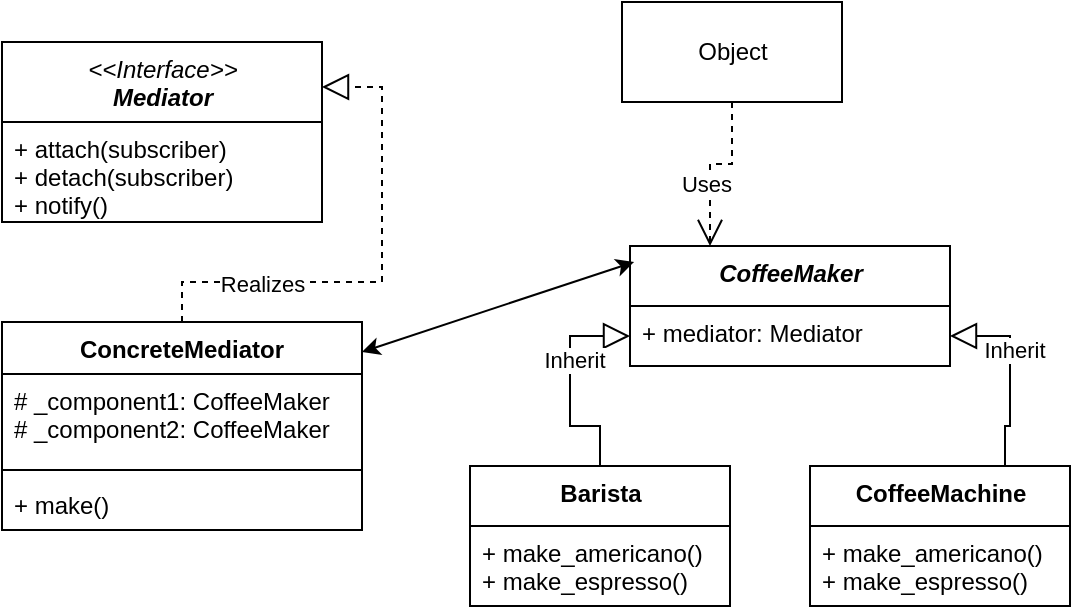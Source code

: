 <mxfile version="14.5.1" type="device"><diagram id="C5RBs43oDa-KdzZeNtuy" name="Page-1"><mxGraphModel dx="1350" dy="816" grid="1" gridSize="10" guides="1" tooltips="1" connect="1" arrows="1" fold="1" page="1" pageScale="1" pageWidth="827" pageHeight="1169" math="0" shadow="0"><root><mxCell id="WIyWlLk6GJQsqaUBKTNV-0"/><mxCell id="WIyWlLk6GJQsqaUBKTNV-1" parent="WIyWlLk6GJQsqaUBKTNV-0"/><mxCell id="ltD0L5GAbjy7FHJXa_ox-0" value="&amp;lt;&amp;lt;Interface&amp;gt;&amp;gt;&lt;br&gt;&lt;b&gt;Mediator&lt;/b&gt;" style="swimlane;fontStyle=2;align=center;verticalAlign=top;childLayout=stackLayout;horizontal=1;startSize=40;horizontalStack=0;resizeParent=1;resizeParentMax=0;resizeLast=0;collapsible=1;marginBottom=0;html=1;" vertex="1" parent="WIyWlLk6GJQsqaUBKTNV-1"><mxGeometry x="30" y="30" width="160" height="90" as="geometry"/></mxCell><mxCell id="ltD0L5GAbjy7FHJXa_ox-1" value="+ attach(subscriber)&#10;+ detach(subscriber)&#10;+ notify()" style="text;strokeColor=none;fillColor=none;align=left;verticalAlign=top;spacingLeft=4;spacingRight=4;overflow=hidden;rotatable=0;points=[[0,0.5],[1,0.5]];portConstraint=eastwest;" vertex="1" parent="ltD0L5GAbjy7FHJXa_ox-0"><mxGeometry y="40" width="160" height="50" as="geometry"/></mxCell><mxCell id="ltD0L5GAbjy7FHJXa_ox-2" value="ConcreteMediator" style="swimlane;fontStyle=1;align=center;verticalAlign=top;childLayout=stackLayout;horizontal=1;startSize=26;horizontalStack=0;resizeParent=1;resizeParentMax=0;resizeLast=0;collapsible=1;marginBottom=0;fontColor=#000000;" vertex="1" parent="WIyWlLk6GJQsqaUBKTNV-1"><mxGeometry x="30" y="170" width="180" height="104" as="geometry"/></mxCell><mxCell id="ltD0L5GAbjy7FHJXa_ox-3" value="# _component1: CoffeeMaker&#10;# _component2: CoffeeMaker" style="text;strokeColor=none;fillColor=none;align=left;verticalAlign=top;spacingLeft=4;spacingRight=4;overflow=hidden;rotatable=0;points=[[0,0.5],[1,0.5]];portConstraint=eastwest;" vertex="1" parent="ltD0L5GAbjy7FHJXa_ox-2"><mxGeometry y="26" width="180" height="44" as="geometry"/></mxCell><mxCell id="ltD0L5GAbjy7FHJXa_ox-4" value="" style="line;strokeWidth=1;fillColor=none;align=left;verticalAlign=middle;spacingTop=-1;spacingLeft=3;spacingRight=3;rotatable=0;labelPosition=right;points=[];portConstraint=eastwest;" vertex="1" parent="ltD0L5GAbjy7FHJXa_ox-2"><mxGeometry y="70" width="180" height="8" as="geometry"/></mxCell><mxCell id="ltD0L5GAbjy7FHJXa_ox-5" value="+ make()" style="text;strokeColor=none;fillColor=none;align=left;verticalAlign=top;spacingLeft=4;spacingRight=4;overflow=hidden;rotatable=0;points=[[0,0.5],[1,0.5]];portConstraint=eastwest;" vertex="1" parent="ltD0L5GAbjy7FHJXa_ox-2"><mxGeometry y="78" width="180" height="26" as="geometry"/></mxCell><mxCell id="ltD0L5GAbjy7FHJXa_ox-8" style="edgeStyle=orthogonalEdgeStyle;rounded=0;orthogonalLoop=1;jettySize=auto;html=1;exitX=0.5;exitY=0;exitDx=0;exitDy=0;entryX=1;entryY=0.25;entryDx=0;entryDy=0;endSize=11;startSize=11;endArrow=block;endFill=0;dashed=1;" edge="1" parent="WIyWlLk6GJQsqaUBKTNV-1" source="ltD0L5GAbjy7FHJXa_ox-2" target="ltD0L5GAbjy7FHJXa_ox-0"><mxGeometry relative="1" as="geometry"><mxPoint x="260" y="395" as="sourcePoint"/><mxPoint x="340" y="290" as="targetPoint"/></mxGeometry></mxCell><mxCell id="ltD0L5GAbjy7FHJXa_ox-9" value="Realizes" style="edgeLabel;html=1;align=center;verticalAlign=middle;resizable=0;points=[];fontColor=#000000;" vertex="1" connectable="0" parent="ltD0L5GAbjy7FHJXa_ox-8"><mxGeometry x="0.241" y="-2" relative="1" as="geometry"><mxPoint x="-62" y="34" as="offset"/></mxGeometry></mxCell><mxCell id="ltD0L5GAbjy7FHJXa_ox-10" value="&lt;b&gt;CoffeeMaker&lt;/b&gt;" style="swimlane;fontStyle=2;align=center;verticalAlign=top;childLayout=stackLayout;horizontal=1;startSize=30;horizontalStack=0;resizeParent=1;resizeParentMax=0;resizeLast=0;collapsible=1;marginBottom=0;html=1;" vertex="1" parent="WIyWlLk6GJQsqaUBKTNV-1"><mxGeometry x="344" y="132" width="160" height="60" as="geometry"/></mxCell><mxCell id="ltD0L5GAbjy7FHJXa_ox-11" value="+ mediator: Mediator" style="text;strokeColor=none;fillColor=none;align=left;verticalAlign=top;spacingLeft=4;spacingRight=4;overflow=hidden;rotatable=0;points=[[0,0.5],[1,0.5]];portConstraint=eastwest;" vertex="1" parent="ltD0L5GAbjy7FHJXa_ox-10"><mxGeometry y="30" width="160" height="30" as="geometry"/></mxCell><mxCell id="ltD0L5GAbjy7FHJXa_ox-12" value="&lt;b style=&quot;font-style: normal&quot;&gt;Barista&lt;/b&gt;" style="swimlane;fontStyle=2;align=center;verticalAlign=top;childLayout=stackLayout;horizontal=1;startSize=30;horizontalStack=0;resizeParent=1;resizeParentMax=0;resizeLast=0;collapsible=1;marginBottom=0;html=1;" vertex="1" parent="WIyWlLk6GJQsqaUBKTNV-1"><mxGeometry x="264" y="242" width="130" height="70" as="geometry"/></mxCell><mxCell id="ltD0L5GAbjy7FHJXa_ox-13" value="+ make_americano()&#10;+ make_espresso()" style="text;strokeColor=none;fillColor=none;align=left;verticalAlign=top;spacingLeft=4;spacingRight=4;overflow=hidden;rotatable=0;points=[[0,0.5],[1,0.5]];portConstraint=eastwest;" vertex="1" parent="ltD0L5GAbjy7FHJXa_ox-12"><mxGeometry y="30" width="130" height="40" as="geometry"/></mxCell><mxCell id="ltD0L5GAbjy7FHJXa_ox-14" value="&lt;span style=&quot;font-style: normal&quot;&gt;&lt;b&gt;CoffeeMachine&lt;/b&gt;&lt;/span&gt;" style="swimlane;fontStyle=2;align=center;verticalAlign=top;childLayout=stackLayout;horizontal=1;startSize=30;horizontalStack=0;resizeParent=1;resizeParentMax=0;resizeLast=0;collapsible=1;marginBottom=0;html=1;" vertex="1" parent="WIyWlLk6GJQsqaUBKTNV-1"><mxGeometry x="434" y="242" width="130" height="70" as="geometry"/></mxCell><mxCell id="ltD0L5GAbjy7FHJXa_ox-15" value="+ make_americano()&#10;+ make_espresso()" style="text;strokeColor=none;fillColor=none;align=left;verticalAlign=top;spacingLeft=4;spacingRight=4;overflow=hidden;rotatable=0;points=[[0,0.5],[1,0.5]];portConstraint=eastwest;" vertex="1" parent="ltD0L5GAbjy7FHJXa_ox-14"><mxGeometry y="30" width="130" height="40" as="geometry"/></mxCell><mxCell id="ltD0L5GAbjy7FHJXa_ox-16" style="edgeStyle=orthogonalEdgeStyle;rounded=0;orthogonalLoop=1;jettySize=auto;html=1;exitX=0.5;exitY=0;exitDx=0;exitDy=0;entryX=0;entryY=0.5;entryDx=0;entryDy=0;endSize=11;startSize=11;endArrow=block;endFill=0;" edge="1" parent="WIyWlLk6GJQsqaUBKTNV-1" source="ltD0L5GAbjy7FHJXa_ox-12" target="ltD0L5GAbjy7FHJXa_ox-11"><mxGeometry relative="1" as="geometry"><mxPoint x="394" y="517" as="sourcePoint"/><mxPoint x="474" y="412" as="targetPoint"/></mxGeometry></mxCell><mxCell id="ltD0L5GAbjy7FHJXa_ox-17" value="Inherit" style="edgeLabel;html=1;align=center;verticalAlign=middle;resizable=0;points=[];fontColor=#000000;" vertex="1" connectable="0" parent="ltD0L5GAbjy7FHJXa_ox-16"><mxGeometry x="0.241" y="-2" relative="1" as="geometry"><mxPoint as="offset"/></mxGeometry></mxCell><mxCell id="ltD0L5GAbjy7FHJXa_ox-18" style="edgeStyle=orthogonalEdgeStyle;rounded=0;orthogonalLoop=1;jettySize=auto;html=1;exitX=0.75;exitY=0;exitDx=0;exitDy=0;entryX=1;entryY=0.5;entryDx=0;entryDy=0;endSize=11;startSize=11;endArrow=block;endFill=0;" edge="1" parent="WIyWlLk6GJQsqaUBKTNV-1" source="ltD0L5GAbjy7FHJXa_ox-14" target="ltD0L5GAbjy7FHJXa_ox-11"><mxGeometry relative="1" as="geometry"><mxPoint x="554" y="547" as="sourcePoint"/><mxPoint x="634" y="442" as="targetPoint"/></mxGeometry></mxCell><mxCell id="ltD0L5GAbjy7FHJXa_ox-19" value="Inherit" style="edgeLabel;html=1;align=center;verticalAlign=middle;resizable=0;points=[];fontColor=#000000;" vertex="1" connectable="0" parent="ltD0L5GAbjy7FHJXa_ox-18"><mxGeometry x="0.241" y="-2" relative="1" as="geometry"><mxPoint as="offset"/></mxGeometry></mxCell><mxCell id="ltD0L5GAbjy7FHJXa_ox-22" value="" style="endArrow=classic;startArrow=classic;html=1;entryX=0.013;entryY=0.133;entryDx=0;entryDy=0;entryPerimeter=0;exitX=1;exitY=0.144;exitDx=0;exitDy=0;exitPerimeter=0;" edge="1" parent="WIyWlLk6GJQsqaUBKTNV-1" source="ltD0L5GAbjy7FHJXa_ox-2" target="ltD0L5GAbjy7FHJXa_ox-10"><mxGeometry width="50" height="50" relative="1" as="geometry"><mxPoint x="190" y="460" as="sourcePoint"/><mxPoint x="240" y="410" as="targetPoint"/></mxGeometry></mxCell><mxCell id="ltD0L5GAbjy7FHJXa_ox-23" value="Object" style="html=1;" vertex="1" parent="WIyWlLk6GJQsqaUBKTNV-1"><mxGeometry x="340" y="10" width="110" height="50" as="geometry"/></mxCell><mxCell id="ltD0L5GAbjy7FHJXa_ox-24" style="edgeStyle=orthogonalEdgeStyle;rounded=0;orthogonalLoop=1;jettySize=auto;html=1;exitX=0.5;exitY=1;exitDx=0;exitDy=0;entryX=0.25;entryY=0;entryDx=0;entryDy=0;endSize=11;startSize=11;endArrow=open;endFill=0;dashed=1;fontColor=#000000;" edge="1" parent="WIyWlLk6GJQsqaUBKTNV-1" source="ltD0L5GAbjy7FHJXa_ox-23" target="ltD0L5GAbjy7FHJXa_ox-10"><mxGeometry relative="1" as="geometry"><mxPoint x="369.2" y="420.049" as="sourcePoint"/><mxPoint x="320" y="507.917" as="targetPoint"/></mxGeometry></mxCell><mxCell id="ltD0L5GAbjy7FHJXa_ox-25" value="Uses" style="edgeLabel;html=1;align=center;verticalAlign=middle;resizable=0;points=[];fontColor=#000000;" vertex="1" connectable="0" parent="ltD0L5GAbjy7FHJXa_ox-24"><mxGeometry x="0.241" y="-2" relative="1" as="geometry"><mxPoint as="offset"/></mxGeometry></mxCell></root></mxGraphModel></diagram></mxfile>